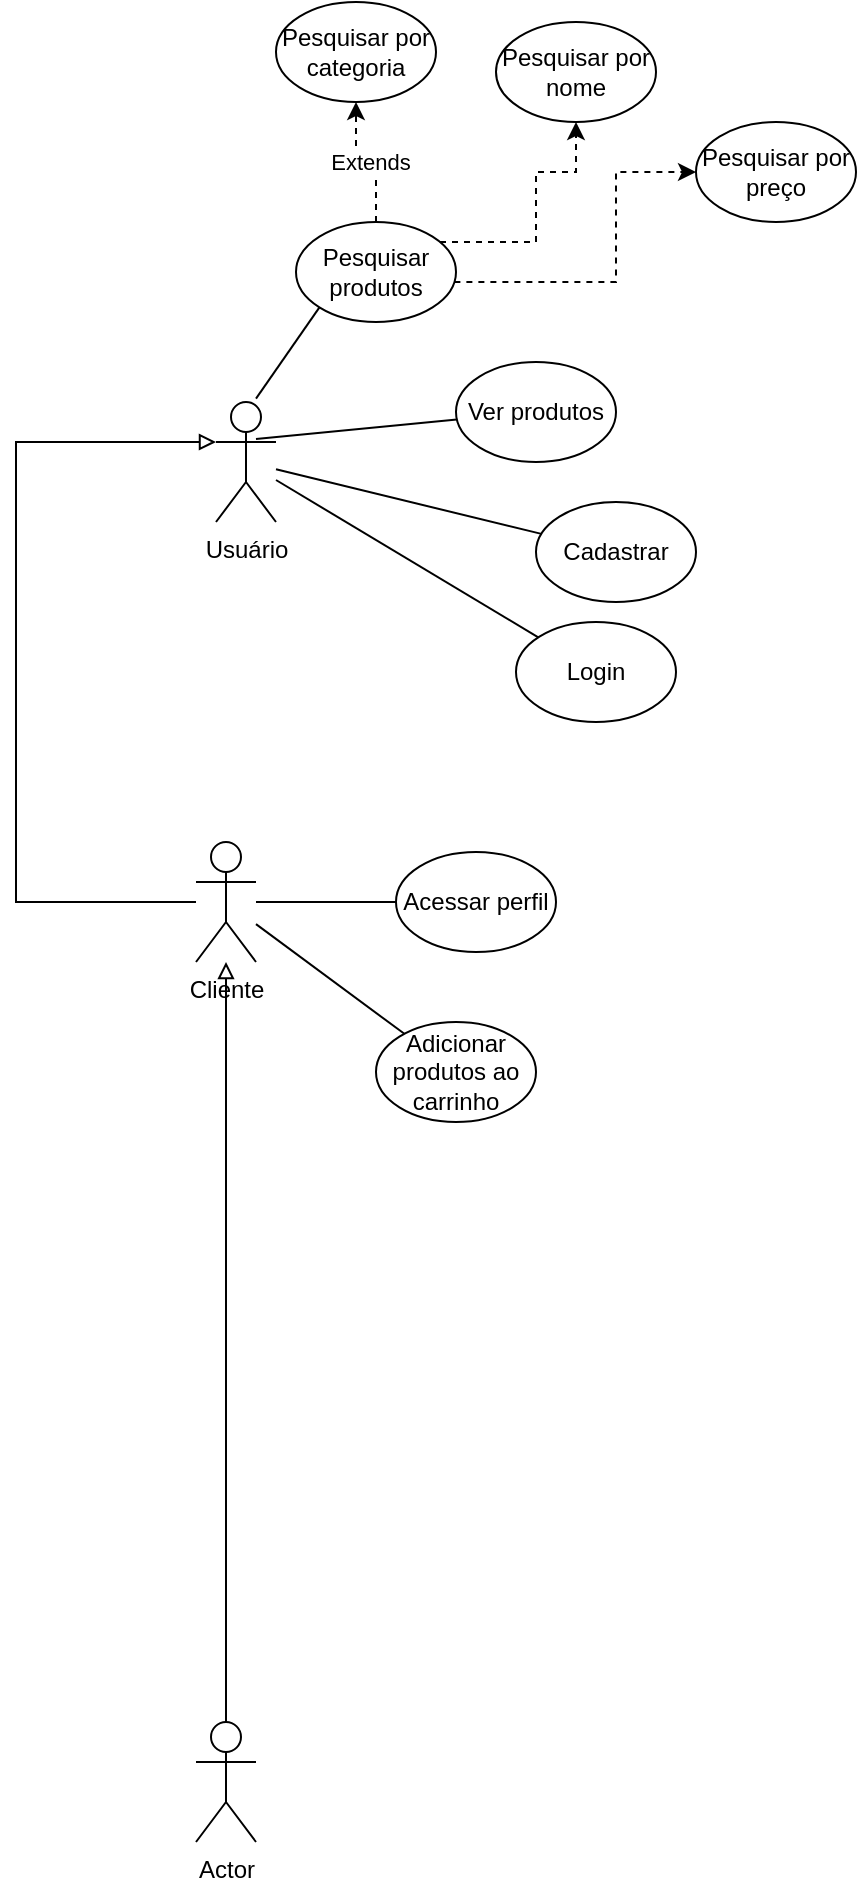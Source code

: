 <mxfile version="24.5.4" type="device">
  <diagram name="Página-1" id="Fe20O5Qa-KM9UbS3pKCC">
    <mxGraphModel dx="896" dy="483" grid="1" gridSize="10" guides="1" tooltips="1" connect="1" arrows="1" fold="1" page="1" pageScale="1" pageWidth="1654" pageHeight="1169" math="0" shadow="0">
      <root>
        <mxCell id="0" />
        <mxCell id="1" parent="0" />
        <mxCell id="7rpah2ByltG65LKHHttn-3" value="Ver produtos" style="ellipse;whiteSpace=wrap;html=1;" parent="1" vertex="1">
          <mxGeometry x="340" y="180" width="80" height="50" as="geometry" />
        </mxCell>
        <mxCell id="7rpah2ByltG65LKHHttn-27" style="edgeStyle=orthogonalEdgeStyle;rounded=0;orthogonalLoop=1;jettySize=auto;html=1;dashed=1;" parent="1" source="7rpah2ByltG65LKHHttn-5" target="7rpah2ByltG65LKHHttn-12" edge="1">
          <mxGeometry relative="1" as="geometry" />
        </mxCell>
        <mxCell id="7rpah2ByltG65LKHHttn-30" value="Extends" style="edgeLabel;html=1;align=center;verticalAlign=middle;resizable=0;points=[];" parent="7rpah2ByltG65LKHHttn-27" vertex="1" connectable="0">
          <mxGeometry x="-0.046" relative="1" as="geometry">
            <mxPoint as="offset" />
          </mxGeometry>
        </mxCell>
        <mxCell id="7rpah2ByltG65LKHHttn-28" style="edgeStyle=orthogonalEdgeStyle;rounded=0;orthogonalLoop=1;jettySize=auto;html=1;dashed=1;" parent="1" source="7rpah2ByltG65LKHHttn-5" target="7rpah2ByltG65LKHHttn-13" edge="1">
          <mxGeometry relative="1" as="geometry">
            <Array as="points">
              <mxPoint x="380" y="120" />
              <mxPoint x="380" y="85" />
              <mxPoint x="400" y="85" />
            </Array>
          </mxGeometry>
        </mxCell>
        <mxCell id="7rpah2ByltG65LKHHttn-29" style="edgeStyle=orthogonalEdgeStyle;rounded=0;orthogonalLoop=1;jettySize=auto;html=1;dashed=1;" parent="1" source="7rpah2ByltG65LKHHttn-5" target="7rpah2ByltG65LKHHttn-14" edge="1">
          <mxGeometry relative="1" as="geometry">
            <Array as="points">
              <mxPoint x="420" y="140" />
              <mxPoint x="420" y="85" />
            </Array>
          </mxGeometry>
        </mxCell>
        <mxCell id="7rpah2ByltG65LKHHttn-5" value="Pesquisar produtos" style="ellipse;whiteSpace=wrap;html=1;" parent="1" vertex="1">
          <mxGeometry x="260" y="110" width="80" height="50" as="geometry" />
        </mxCell>
        <mxCell id="7rpah2ByltG65LKHHttn-6" value="Usuário" style="shape=umlActor;verticalLabelPosition=bottom;verticalAlign=top;html=1;outlineConnect=0;" parent="1" vertex="1">
          <mxGeometry x="220" y="200" width="30" height="60" as="geometry" />
        </mxCell>
        <mxCell id="7rpah2ByltG65LKHHttn-10" style="edgeStyle=orthogonalEdgeStyle;rounded=0;orthogonalLoop=1;jettySize=auto;html=1;endArrow=block;endFill=0;" parent="1" source="7rpah2ByltG65LKHHttn-7" target="7rpah2ByltG65LKHHttn-6" edge="1">
          <mxGeometry relative="1" as="geometry">
            <Array as="points">
              <mxPoint x="120" y="450" />
              <mxPoint x="120" y="220" />
            </Array>
            <mxPoint x="225" y="220" as="targetPoint" />
          </mxGeometry>
        </mxCell>
        <mxCell id="7rpah2ByltG65LKHHttn-7" value="Cliente" style="shape=umlActor;verticalLabelPosition=bottom;verticalAlign=top;html=1;outlineConnect=0;" parent="1" vertex="1">
          <mxGeometry x="210" y="420" width="30" height="60" as="geometry" />
        </mxCell>
        <mxCell id="7rpah2ByltG65LKHHttn-9" style="edgeStyle=orthogonalEdgeStyle;rounded=0;orthogonalLoop=1;jettySize=auto;html=1;exitX=0.5;exitY=0;exitDx=0;exitDy=0;exitPerimeter=0;endArrow=block;endFill=0;" parent="1" source="7rpah2ByltG65LKHHttn-8" target="7rpah2ByltG65LKHHttn-7" edge="1">
          <mxGeometry relative="1" as="geometry" />
        </mxCell>
        <mxCell id="7rpah2ByltG65LKHHttn-8" value="Actor" style="shape=umlActor;verticalLabelPosition=bottom;verticalAlign=top;html=1;outlineConnect=0;" parent="1" vertex="1">
          <mxGeometry x="210" y="860" width="30" height="60" as="geometry" />
        </mxCell>
        <mxCell id="7rpah2ByltG65LKHHttn-12" value="Pesquisar por categoria" style="ellipse;whiteSpace=wrap;html=1;" parent="1" vertex="1">
          <mxGeometry x="250" width="80" height="50" as="geometry" />
        </mxCell>
        <mxCell id="7rpah2ByltG65LKHHttn-13" value="Pesquisar por nome" style="ellipse;whiteSpace=wrap;html=1;" parent="1" vertex="1">
          <mxGeometry x="360" y="10" width="80" height="50" as="geometry" />
        </mxCell>
        <mxCell id="7rpah2ByltG65LKHHttn-14" value="Pesquisar por preço" style="ellipse;whiteSpace=wrap;html=1;" parent="1" vertex="1">
          <mxGeometry x="460" y="60" width="80" height="50" as="geometry" />
        </mxCell>
        <mxCell id="7rpah2ByltG65LKHHttn-15" value="Cadastrar" style="ellipse;whiteSpace=wrap;html=1;" parent="1" vertex="1">
          <mxGeometry x="380" y="250" width="80" height="50" as="geometry" />
        </mxCell>
        <mxCell id="7rpah2ByltG65LKHHttn-19" value="Login" style="ellipse;whiteSpace=wrap;html=1;" parent="1" vertex="1">
          <mxGeometry x="370" y="310" width="80" height="50" as="geometry" />
        </mxCell>
        <mxCell id="7rpah2ByltG65LKHHttn-21" value="Adicionar produtos ao carrinho" style="ellipse;whiteSpace=wrap;html=1;" parent="1" vertex="1">
          <mxGeometry x="300" y="510" width="80" height="50" as="geometry" />
        </mxCell>
        <mxCell id="7rpah2ByltG65LKHHttn-23" value="Acessar perfil" style="ellipse;whiteSpace=wrap;html=1;" parent="1" vertex="1">
          <mxGeometry x="310" y="425" width="80" height="50" as="geometry" />
        </mxCell>
        <mxCell id="7rpah2ByltG65LKHHttn-33" value="" style="endArrow=none;html=1;rounded=0;entryX=0;entryY=1;entryDx=0;entryDy=0;" parent="1" target="7rpah2ByltG65LKHHttn-5" edge="1">
          <mxGeometry width="50" height="50" relative="1" as="geometry">
            <mxPoint x="240" y="198.28" as="sourcePoint" />
            <mxPoint x="290" y="160" as="targetPoint" />
          </mxGeometry>
        </mxCell>
        <mxCell id="7rpah2ByltG65LKHHttn-34" value="" style="endArrow=none;html=1;rounded=0;" parent="1" target="7rpah2ByltG65LKHHttn-3" edge="1">
          <mxGeometry width="50" height="50" relative="1" as="geometry">
            <mxPoint x="240" y="218.546" as="sourcePoint" />
            <mxPoint x="320" y="210" as="targetPoint" />
          </mxGeometry>
        </mxCell>
        <mxCell id="7rpah2ByltG65LKHHttn-36" value="" style="endArrow=none;html=1;rounded=0;" parent="1" source="7rpah2ByltG65LKHHttn-6" target="7rpah2ByltG65LKHHttn-15" edge="1">
          <mxGeometry width="50" height="50" relative="1" as="geometry">
            <mxPoint x="375" y="410" as="sourcePoint" />
            <mxPoint x="425" y="360" as="targetPoint" />
          </mxGeometry>
        </mxCell>
        <mxCell id="7rpah2ByltG65LKHHttn-37" value="" style="endArrow=none;html=1;rounded=0;" parent="1" source="7rpah2ByltG65LKHHttn-6" target="7rpah2ByltG65LKHHttn-19" edge="1">
          <mxGeometry width="50" height="50" relative="1" as="geometry">
            <mxPoint x="380" y="460" as="sourcePoint" />
            <mxPoint x="430" y="410" as="targetPoint" />
          </mxGeometry>
        </mxCell>
        <mxCell id="2QKdTkEP-lg952brULw1-1" value="" style="endArrow=none;html=1;rounded=0;" edge="1" parent="1" source="7rpah2ByltG65LKHHttn-7" target="7rpah2ByltG65LKHHttn-23">
          <mxGeometry width="50" height="50" relative="1" as="geometry">
            <mxPoint x="250" y="620" as="sourcePoint" />
            <mxPoint x="300" y="570" as="targetPoint" />
          </mxGeometry>
        </mxCell>
        <mxCell id="2QKdTkEP-lg952brULw1-2" value="" style="endArrow=none;html=1;rounded=0;" edge="1" parent="1" source="7rpah2ByltG65LKHHttn-7" target="7rpah2ByltG65LKHHttn-21">
          <mxGeometry width="50" height="50" relative="1" as="geometry">
            <mxPoint x="290" y="640" as="sourcePoint" />
            <mxPoint x="340" y="590" as="targetPoint" />
          </mxGeometry>
        </mxCell>
      </root>
    </mxGraphModel>
  </diagram>
</mxfile>

